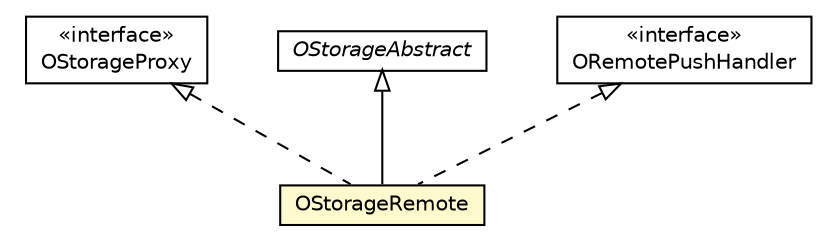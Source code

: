 #!/usr/local/bin/dot
#
# Class diagram 
# Generated by UMLGraph version R5_6-24-gf6e263 (http://www.umlgraph.org/)
#

digraph G {
	edge [fontname="Helvetica",fontsize=10,labelfontname="Helvetica",labelfontsize=10];
	node [fontname="Helvetica",fontsize=10,shape=plaintext];
	nodesep=0.25;
	ranksep=0.5;
	// com.orientechnologies.orient.core.storage.OStorageProxy
	c6977712 [label=<<table title="com.orientechnologies.orient.core.storage.OStorageProxy" border="0" cellborder="1" cellspacing="0" cellpadding="2" port="p" href="../../core/storage/OStorageProxy.html">
		<tr><td><table border="0" cellspacing="0" cellpadding="1">
<tr><td align="center" balign="center"> &#171;interface&#187; </td></tr>
<tr><td align="center" balign="center"> OStorageProxy </td></tr>
		</table></td></tr>
		</table>>, URL="../../core/storage/OStorageProxy.html", fontname="Helvetica", fontcolor="black", fontsize=10.0];
	// com.orientechnologies.orient.core.storage.OStorageAbstract
	c6977713 [label=<<table title="com.orientechnologies.orient.core.storage.OStorageAbstract" border="0" cellborder="1" cellspacing="0" cellpadding="2" port="p" href="../../core/storage/OStorageAbstract.html">
		<tr><td><table border="0" cellspacing="0" cellpadding="1">
<tr><td align="center" balign="center"><font face="Helvetica-Oblique"> OStorageAbstract </font></td></tr>
		</table></td></tr>
		</table>>, URL="../../core/storage/OStorageAbstract.html", fontname="Helvetica", fontcolor="black", fontsize=10.0];
	// com.orientechnologies.orient.client.remote.OStorageRemote
	c6978205 [label=<<table title="com.orientechnologies.orient.client.remote.OStorageRemote" border="0" cellborder="1" cellspacing="0" cellpadding="2" port="p" bgcolor="lemonChiffon" href="./OStorageRemote.html">
		<tr><td><table border="0" cellspacing="0" cellpadding="1">
<tr><td align="center" balign="center"> OStorageRemote </td></tr>
		</table></td></tr>
		</table>>, URL="./OStorageRemote.html", fontname="Helvetica", fontcolor="black", fontsize=10.0];
	// com.orientechnologies.orient.client.remote.ORemotePushHandler
	c6978218 [label=<<table title="com.orientechnologies.orient.client.remote.ORemotePushHandler" border="0" cellborder="1" cellspacing="0" cellpadding="2" port="p" href="./ORemotePushHandler.html">
		<tr><td><table border="0" cellspacing="0" cellpadding="1">
<tr><td align="center" balign="center"> &#171;interface&#187; </td></tr>
<tr><td align="center" balign="center"> ORemotePushHandler </td></tr>
		</table></td></tr>
		</table>>, URL="./ORemotePushHandler.html", fontname="Helvetica", fontcolor="black", fontsize=10.0];
	//com.orientechnologies.orient.client.remote.OStorageRemote extends com.orientechnologies.orient.core.storage.OStorageAbstract
	c6977713:p -> c6978205:p [dir=back,arrowtail=empty];
	//com.orientechnologies.orient.client.remote.OStorageRemote implements com.orientechnologies.orient.core.storage.OStorageProxy
	c6977712:p -> c6978205:p [dir=back,arrowtail=empty,style=dashed];
	//com.orientechnologies.orient.client.remote.OStorageRemote implements com.orientechnologies.orient.client.remote.ORemotePushHandler
	c6978218:p -> c6978205:p [dir=back,arrowtail=empty,style=dashed];
}

